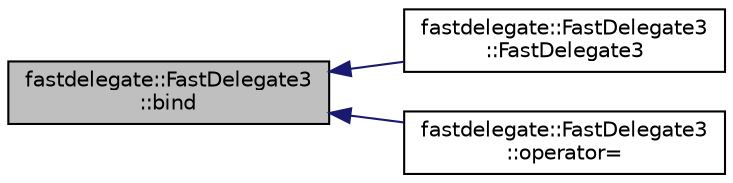 digraph "fastdelegate::FastDelegate3::bind"
{
 // INTERACTIVE_SVG=YES
  edge [fontname="Helvetica",fontsize="10",labelfontname="Helvetica",labelfontsize="10"];
  node [fontname="Helvetica",fontsize="10",shape=record];
  rankdir="LR";
  Node1 [label="fastdelegate::FastDelegate3\l::bind",height=0.2,width=0.4,color="black", fillcolor="grey75", style="filled" fontcolor="black"];
  Node1 -> Node2 [dir="back",color="midnightblue",fontsize="10",style="solid",fontname="Helvetica"];
  Node2 [label="fastdelegate::FastDelegate3\l::FastDelegate3",height=0.2,width=0.4,color="black", fillcolor="white", style="filled",URL="$classfastdelegate_1_1FastDelegate3.html#a62f006e29c707e873ec47e5c22fe03b3"];
  Node1 -> Node3 [dir="back",color="midnightblue",fontsize="10",style="solid",fontname="Helvetica"];
  Node3 [label="fastdelegate::FastDelegate3\l::operator=",height=0.2,width=0.4,color="black", fillcolor="white", style="filled",URL="$classfastdelegate_1_1FastDelegate3.html#a91e0438527a684232d5076ff533c2adc"];
}
